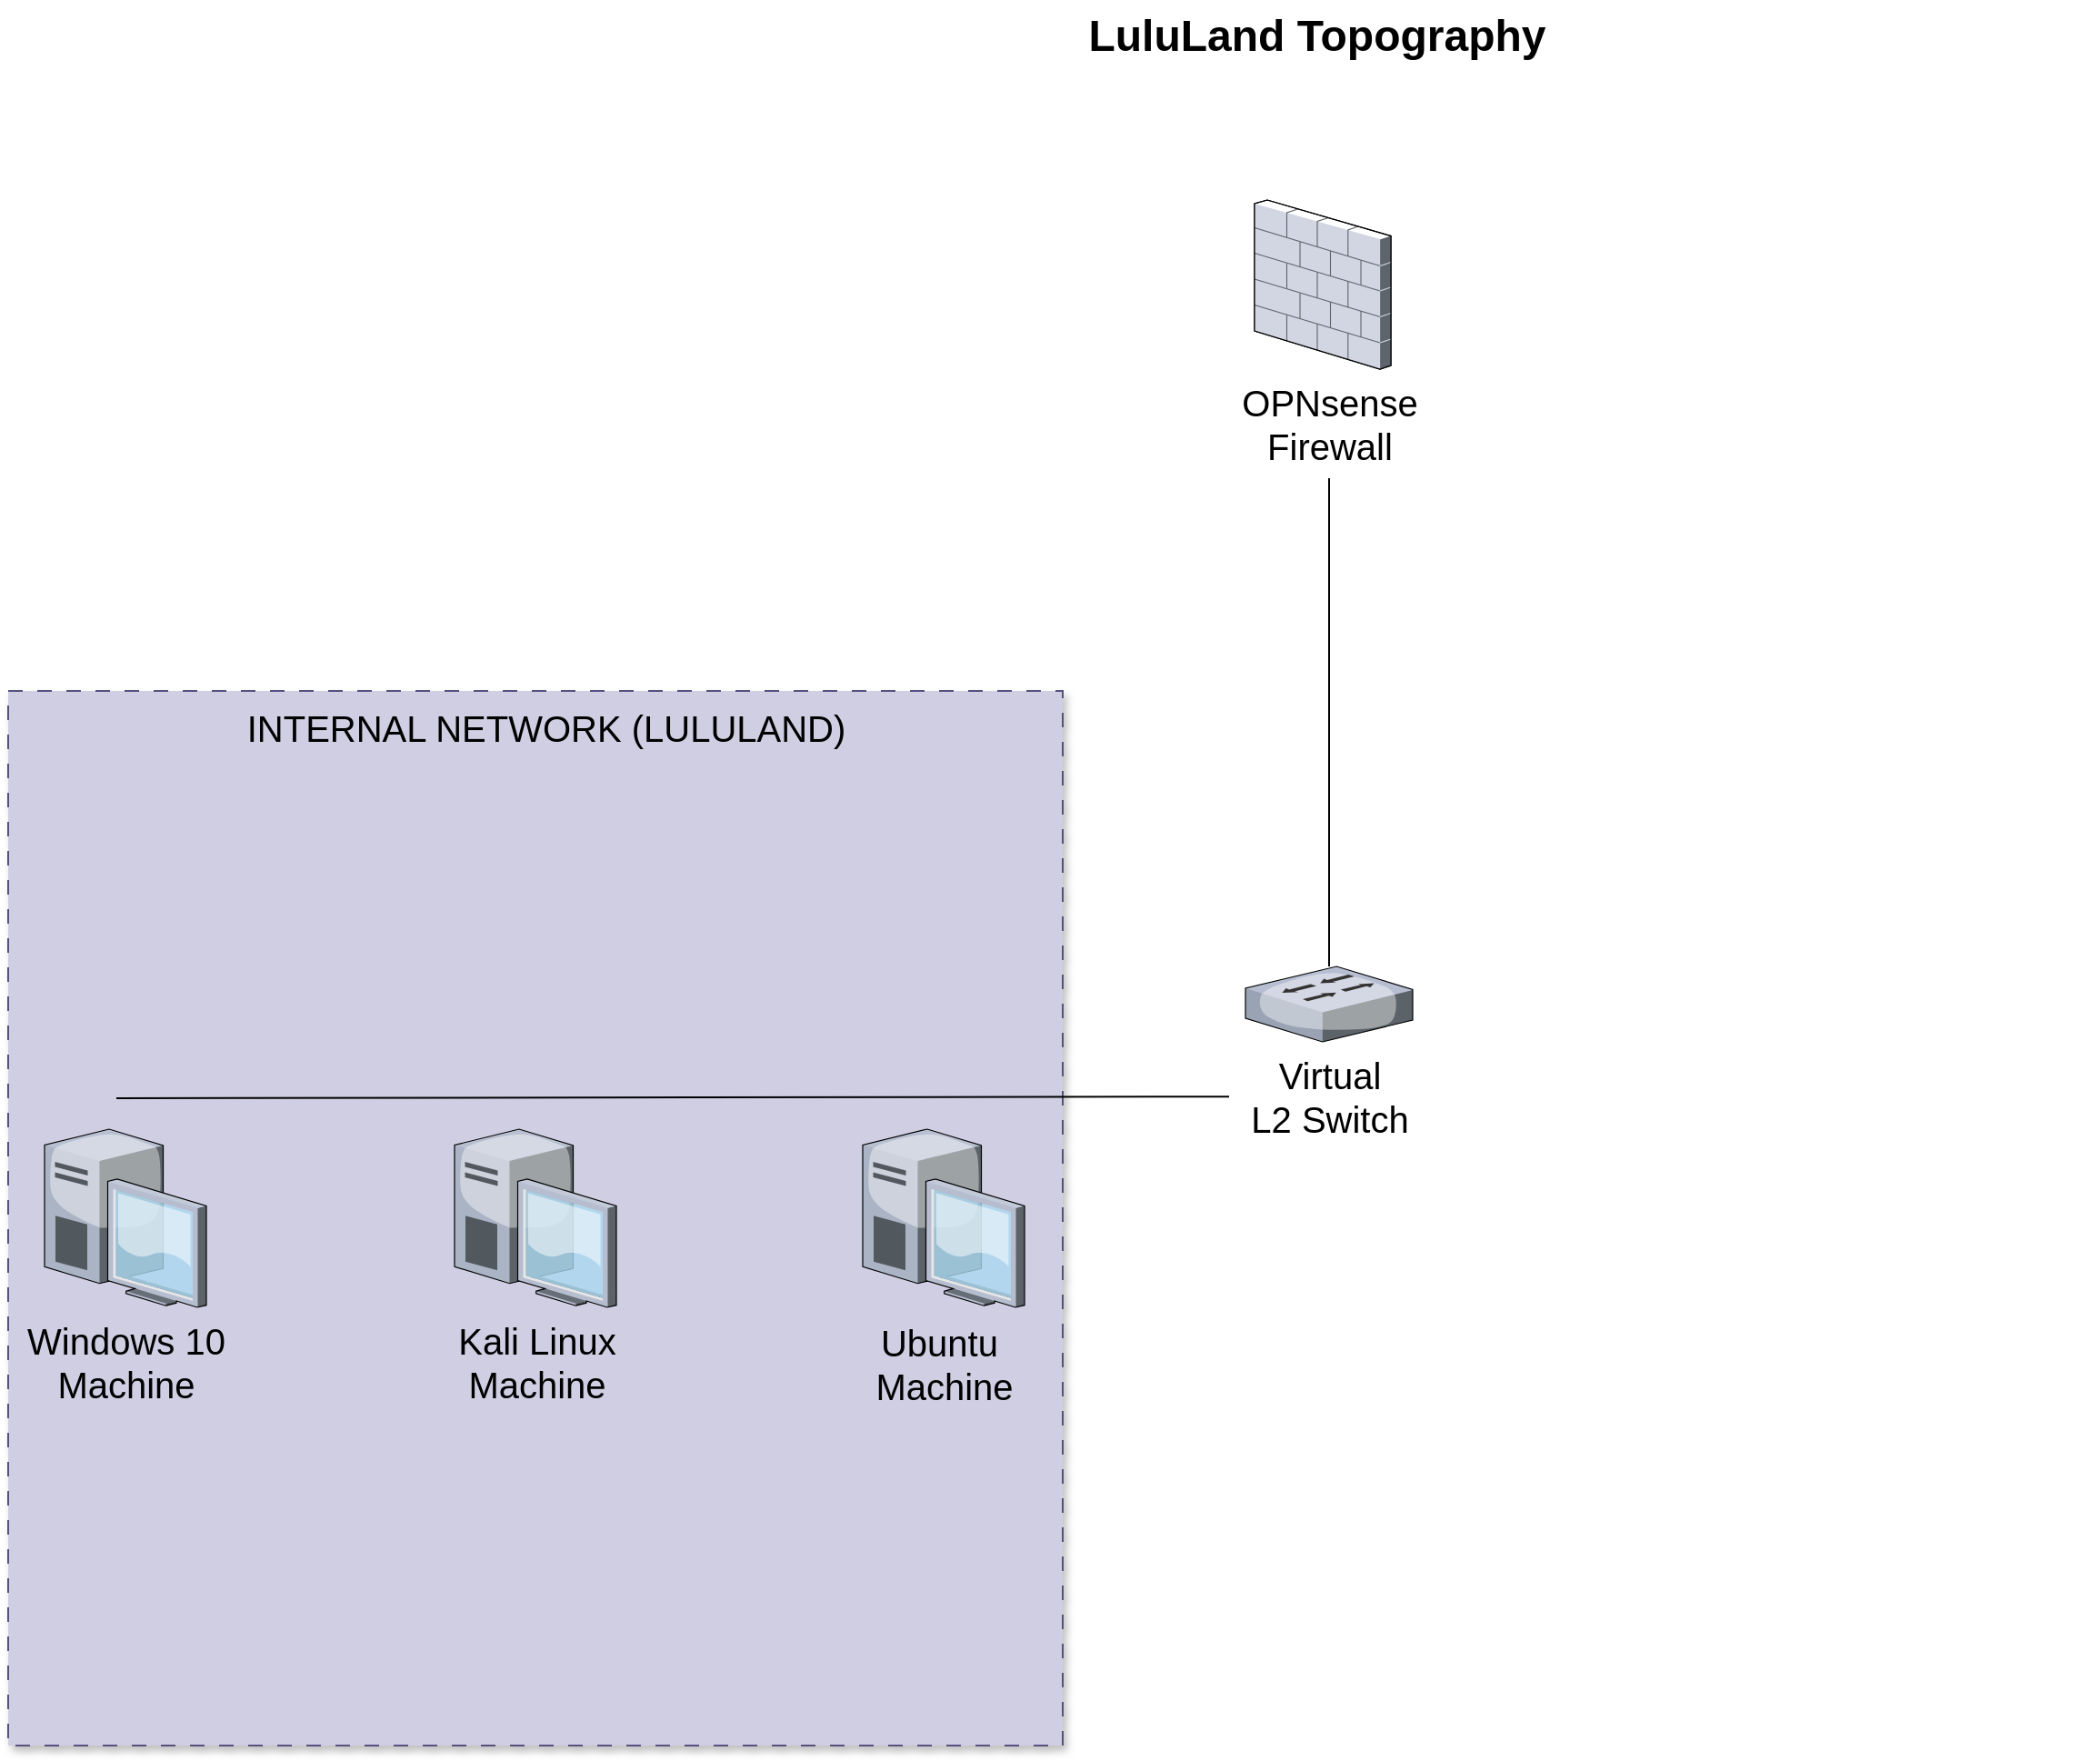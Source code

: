<mxfile version="25.0.1">
  <diagram name="Page-1" id="e3a06f82-3646-2815-327d-82caf3d4e204">
    <mxGraphModel dx="1687" dy="878" grid="1" gridSize="10" guides="1" tooltips="1" connect="1" arrows="1" fold="1" page="1" pageScale="1.5" pageWidth="1169" pageHeight="826" background="none" math="0" shadow="0">
      <root>
        <mxCell id="0" style=";html=1;" />
        <mxCell id="1" style=";html=1;" parent="0" />
        <mxCell id="bneuUTBQzyQNMBGNakRV-9" value="" style="whiteSpace=wrap;html=1;aspect=fixed;fillColor=#d0cee2;strokeColor=#56517e;dashed=1;dashPattern=8 8;shadow=1;" vertex="1" parent="1">
          <mxGeometry x="210.5" y="410" width="580" height="580" as="geometry" />
        </mxCell>
        <mxCell id="6a7d8f32e03d9370-62" value="LuluLand Topography" style="text;strokeColor=none;fillColor=none;html=1;fontSize=24;fontStyle=1;verticalAlign=middle;align=center;" parent="1" vertex="1">
          <mxGeometry x="499" y="30" width="861" height="40" as="geometry" />
        </mxCell>
        <mxCell id="bneuUTBQzyQNMBGNakRV-3" value="" style="group;perimeterSpacing=1;strokeWidth=1;shadow=0;" vertex="1" connectable="0" parent="1">
          <mxGeometry x="877" y="140" width="120" height="153" as="geometry" />
        </mxCell>
        <mxCell id="bneuUTBQzyQNMBGNakRV-1" value="" style="verticalLabelPosition=bottom;sketch=0;aspect=fixed;html=1;verticalAlign=top;strokeColor=none;align=center;outlineConnect=0;shape=mxgraph.citrix.firewall;" vertex="1" parent="bneuUTBQzyQNMBGNakRV-3">
          <mxGeometry x="19" width="75" height="93" as="geometry" />
        </mxCell>
        <mxCell id="bneuUTBQzyQNMBGNakRV-2" value="&lt;font style=&quot;font-size: 20px;&quot;&gt;OPNsense&lt;/font&gt;&lt;div&gt;&lt;font style=&quot;font-size: 20px;&quot;&gt;Firewall&lt;/font&gt;&lt;/div&gt;" style="text;html=1;align=center;verticalAlign=middle;resizable=0;points=[];autosize=1;strokeColor=none;fillColor=none;" vertex="1" parent="bneuUTBQzyQNMBGNakRV-3">
          <mxGeometry y="93" width="120" height="60" as="geometry" />
        </mxCell>
        <mxCell id="bneuUTBQzyQNMBGNakRV-6" value="" style="group" vertex="1" connectable="0" parent="1">
          <mxGeometry x="882" y="561.5" width="110" height="101.5" as="geometry" />
        </mxCell>
        <mxCell id="bneuUTBQzyQNMBGNakRV-4" value="" style="verticalLabelPosition=bottom;sketch=0;aspect=fixed;html=1;verticalAlign=top;strokeColor=none;align=center;outlineConnect=0;shape=mxgraph.citrix.switch;" vertex="1" parent="bneuUTBQzyQNMBGNakRV-6">
          <mxGeometry x="9" width="92" height="41.5" as="geometry" />
        </mxCell>
        <mxCell id="bneuUTBQzyQNMBGNakRV-5" value="&lt;font style=&quot;font-size: 20px;&quot;&gt;Virtual&lt;/font&gt;&lt;div&gt;&lt;font style=&quot;font-size: 20px;&quot;&gt;L2 Switch&lt;/font&gt;&lt;/div&gt;" style="text;html=1;align=center;verticalAlign=middle;resizable=0;points=[];autosize=1;strokeColor=none;fillColor=none;" vertex="1" parent="bneuUTBQzyQNMBGNakRV-6">
          <mxGeometry y="41.5" width="110" height="60" as="geometry" />
        </mxCell>
        <mxCell id="bneuUTBQzyQNMBGNakRV-7" style="edgeStyle=orthogonalEdgeStyle;rounded=0;orthogonalLoop=1;jettySize=auto;html=1;endArrow=none;endFill=0;" edge="1" parent="1" source="bneuUTBQzyQNMBGNakRV-2" target="bneuUTBQzyQNMBGNakRV-4">
          <mxGeometry relative="1" as="geometry" />
        </mxCell>
        <mxCell id="bneuUTBQzyQNMBGNakRV-11" value="&lt;font style=&quot;font-size: 20px;&quot;&gt;INTERNAL NETWORK (LULULAND)&lt;/font&gt;" style="text;html=1;align=center;verticalAlign=middle;resizable=0;points=[];autosize=1;strokeColor=none;fillColor=none;" vertex="1" parent="1">
          <mxGeometry x="330.5" y="410" width="350" height="40" as="geometry" />
        </mxCell>
        <mxCell id="bneuUTBQzyQNMBGNakRV-12" value="" style="verticalLabelPosition=bottom;sketch=0;aspect=fixed;html=1;verticalAlign=top;strokeColor=none;align=center;outlineConnect=0;shape=mxgraph.citrix.desktop;" vertex="1" parent="1">
          <mxGeometry x="230.5" y="651" width="89" height="98" as="geometry" />
        </mxCell>
        <mxCell id="bneuUTBQzyQNMBGNakRV-13" value="" style="verticalLabelPosition=bottom;sketch=0;aspect=fixed;html=1;verticalAlign=top;strokeColor=none;align=center;outlineConnect=0;shape=mxgraph.citrix.desktop;" vertex="1" parent="1">
          <mxGeometry x="456" y="651" width="89" height="98" as="geometry" />
        </mxCell>
        <mxCell id="bneuUTBQzyQNMBGNakRV-14" value="" style="verticalLabelPosition=bottom;sketch=0;aspect=fixed;html=1;verticalAlign=top;strokeColor=none;align=center;outlineConnect=0;shape=mxgraph.citrix.desktop;" vertex="1" parent="1">
          <mxGeometry x="680.5" y="651" width="89" height="98" as="geometry" />
        </mxCell>
        <mxCell id="bneuUTBQzyQNMBGNakRV-15" value="&lt;font style=&quot;font-size: 20px;&quot;&gt;Windows 10&lt;/font&gt;&lt;div&gt;&lt;font style=&quot;font-size: 20px;&quot;&gt;Machine&lt;/font&gt;&lt;/div&gt;" style="text;html=1;align=center;verticalAlign=middle;resizable=0;points=[];autosize=1;strokeColor=none;fillColor=none;" vertex="1" parent="1">
          <mxGeometry x="210" y="749" width="130" height="60" as="geometry" />
        </mxCell>
        <mxCell id="bneuUTBQzyQNMBGNakRV-16" value="&lt;font style=&quot;font-size: 20px;&quot;&gt;Kali Linux&lt;/font&gt;&lt;div&gt;&lt;font style=&quot;font-size: 20px;&quot;&gt;Machine&lt;/font&gt;&lt;/div&gt;" style="text;html=1;align=center;verticalAlign=middle;resizable=0;points=[];autosize=1;strokeColor=none;fillColor=none;" vertex="1" parent="1">
          <mxGeometry x="445.5" y="749" width="110" height="60" as="geometry" />
        </mxCell>
        <mxCell id="bneuUTBQzyQNMBGNakRV-17" value="&lt;div&gt;&lt;font style=&quot;font-size: 20px;&quot;&gt;Ubuntu&amp;nbsp;&lt;/font&gt;&lt;/div&gt;&lt;div&gt;&lt;font style=&quot;font-size: 20px;&quot;&gt;Machine&lt;/font&gt;&lt;/div&gt;" style="text;html=1;align=center;verticalAlign=middle;resizable=0;points=[];autosize=1;strokeColor=none;fillColor=none;" vertex="1" parent="1">
          <mxGeometry x="675" y="750" width="100" height="60" as="geometry" />
        </mxCell>
        <mxCell id="bneuUTBQzyQNMBGNakRV-23" style="edgeStyle=none;rounded=0;orthogonalLoop=1;jettySize=auto;html=1;endArrow=none;endFill=0;" edge="1" parent="1" source="bneuUTBQzyQNMBGNakRV-5">
          <mxGeometry relative="1" as="geometry">
            <mxPoint x="270" y="634" as="targetPoint" />
          </mxGeometry>
        </mxCell>
      </root>
    </mxGraphModel>
  </diagram>
</mxfile>
